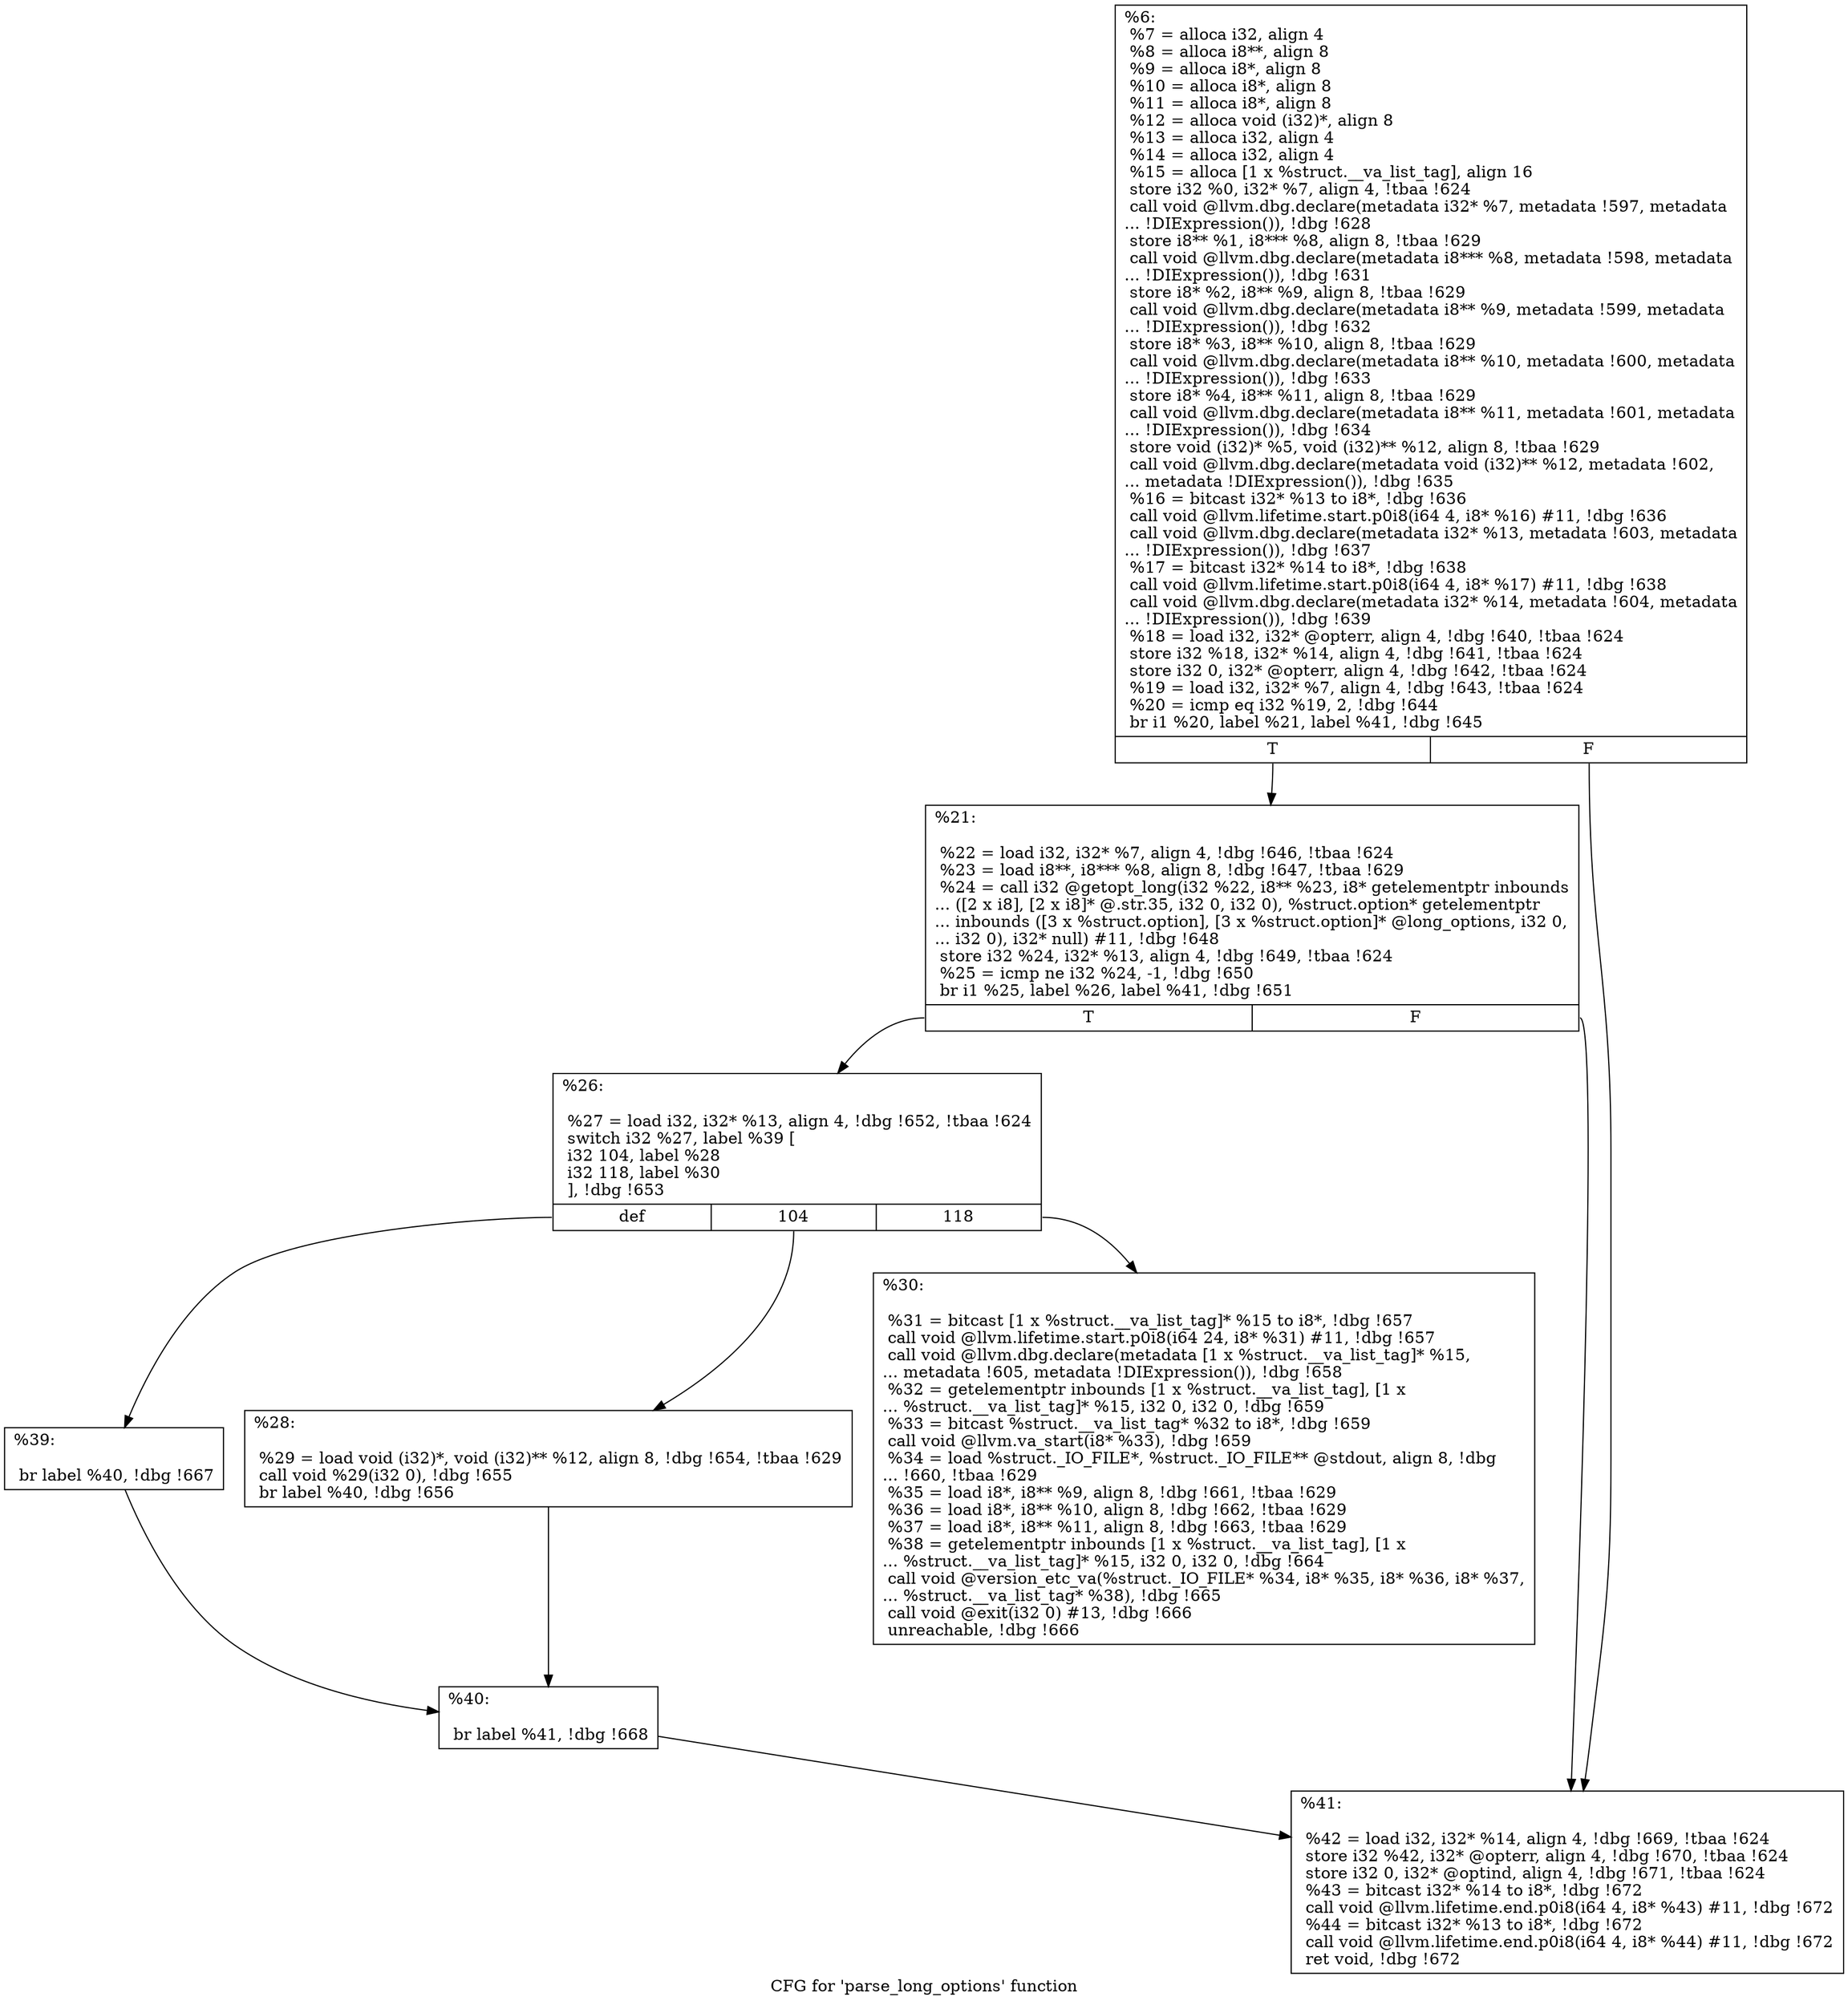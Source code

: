 digraph "CFG for 'parse_long_options' function" {
	label="CFG for 'parse_long_options' function";

	Node0x9113d0 [shape=record,label="{%6:\l  %7 = alloca i32, align 4\l  %8 = alloca i8**, align 8\l  %9 = alloca i8*, align 8\l  %10 = alloca i8*, align 8\l  %11 = alloca i8*, align 8\l  %12 = alloca void (i32)*, align 8\l  %13 = alloca i32, align 4\l  %14 = alloca i32, align 4\l  %15 = alloca [1 x %struct.__va_list_tag], align 16\l  store i32 %0, i32* %7, align 4, !tbaa !624\l  call void @llvm.dbg.declare(metadata i32* %7, metadata !597, metadata\l... !DIExpression()), !dbg !628\l  store i8** %1, i8*** %8, align 8, !tbaa !629\l  call void @llvm.dbg.declare(metadata i8*** %8, metadata !598, metadata\l... !DIExpression()), !dbg !631\l  store i8* %2, i8** %9, align 8, !tbaa !629\l  call void @llvm.dbg.declare(metadata i8** %9, metadata !599, metadata\l... !DIExpression()), !dbg !632\l  store i8* %3, i8** %10, align 8, !tbaa !629\l  call void @llvm.dbg.declare(metadata i8** %10, metadata !600, metadata\l... !DIExpression()), !dbg !633\l  store i8* %4, i8** %11, align 8, !tbaa !629\l  call void @llvm.dbg.declare(metadata i8** %11, metadata !601, metadata\l... !DIExpression()), !dbg !634\l  store void (i32)* %5, void (i32)** %12, align 8, !tbaa !629\l  call void @llvm.dbg.declare(metadata void (i32)** %12, metadata !602,\l... metadata !DIExpression()), !dbg !635\l  %16 = bitcast i32* %13 to i8*, !dbg !636\l  call void @llvm.lifetime.start.p0i8(i64 4, i8* %16) #11, !dbg !636\l  call void @llvm.dbg.declare(metadata i32* %13, metadata !603, metadata\l... !DIExpression()), !dbg !637\l  %17 = bitcast i32* %14 to i8*, !dbg !638\l  call void @llvm.lifetime.start.p0i8(i64 4, i8* %17) #11, !dbg !638\l  call void @llvm.dbg.declare(metadata i32* %14, metadata !604, metadata\l... !DIExpression()), !dbg !639\l  %18 = load i32, i32* @opterr, align 4, !dbg !640, !tbaa !624\l  store i32 %18, i32* %14, align 4, !dbg !641, !tbaa !624\l  store i32 0, i32* @opterr, align 4, !dbg !642, !tbaa !624\l  %19 = load i32, i32* %7, align 4, !dbg !643, !tbaa !624\l  %20 = icmp eq i32 %19, 2, !dbg !644\l  br i1 %20, label %21, label %41, !dbg !645\l|{<s0>T|<s1>F}}"];
	Node0x9113d0:s0 -> Node0x911420;
	Node0x9113d0:s1 -> Node0x911600;
	Node0x911420 [shape=record,label="{%21:\l\l  %22 = load i32, i32* %7, align 4, !dbg !646, !tbaa !624\l  %23 = load i8**, i8*** %8, align 8, !dbg !647, !tbaa !629\l  %24 = call i32 @getopt_long(i32 %22, i8** %23, i8* getelementptr inbounds\l... ([2 x i8], [2 x i8]* @.str.35, i32 0, i32 0), %struct.option* getelementptr\l... inbounds ([3 x %struct.option], [3 x %struct.option]* @long_options, i32 0,\l... i32 0), i32* null) #11, !dbg !648\l  store i32 %24, i32* %13, align 4, !dbg !649, !tbaa !624\l  %25 = icmp ne i32 %24, -1, !dbg !650\l  br i1 %25, label %26, label %41, !dbg !651\l|{<s0>T|<s1>F}}"];
	Node0x911420:s0 -> Node0x911470;
	Node0x911420:s1 -> Node0x911600;
	Node0x911470 [shape=record,label="{%26:\l\l  %27 = load i32, i32* %13, align 4, !dbg !652, !tbaa !624\l  switch i32 %27, label %39 [\l    i32 104, label %28\l    i32 118, label %30\l  ], !dbg !653\l|{<s0>def|<s1>104|<s2>118}}"];
	Node0x911470:s0 -> Node0x911560;
	Node0x911470:s1 -> Node0x9114c0;
	Node0x911470:s2 -> Node0x911510;
	Node0x9114c0 [shape=record,label="{%28:\l\l  %29 = load void (i32)*, void (i32)** %12, align 8, !dbg !654, !tbaa !629\l  call void %29(i32 0), !dbg !655\l  br label %40, !dbg !656\l}"];
	Node0x9114c0 -> Node0x9115b0;
	Node0x911510 [shape=record,label="{%30:\l\l  %31 = bitcast [1 x %struct.__va_list_tag]* %15 to i8*, !dbg !657\l  call void @llvm.lifetime.start.p0i8(i64 24, i8* %31) #11, !dbg !657\l  call void @llvm.dbg.declare(metadata [1 x %struct.__va_list_tag]* %15,\l... metadata !605, metadata !DIExpression()), !dbg !658\l  %32 = getelementptr inbounds [1 x %struct.__va_list_tag], [1 x\l... %struct.__va_list_tag]* %15, i32 0, i32 0, !dbg !659\l  %33 = bitcast %struct.__va_list_tag* %32 to i8*, !dbg !659\l  call void @llvm.va_start(i8* %33), !dbg !659\l  %34 = load %struct._IO_FILE*, %struct._IO_FILE** @stdout, align 8, !dbg\l... !660, !tbaa !629\l  %35 = load i8*, i8** %9, align 8, !dbg !661, !tbaa !629\l  %36 = load i8*, i8** %10, align 8, !dbg !662, !tbaa !629\l  %37 = load i8*, i8** %11, align 8, !dbg !663, !tbaa !629\l  %38 = getelementptr inbounds [1 x %struct.__va_list_tag], [1 x\l... %struct.__va_list_tag]* %15, i32 0, i32 0, !dbg !664\l  call void @version_etc_va(%struct._IO_FILE* %34, i8* %35, i8* %36, i8* %37,\l... %struct.__va_list_tag* %38), !dbg !665\l  call void @exit(i32 0) #13, !dbg !666\l  unreachable, !dbg !666\l}"];
	Node0x911560 [shape=record,label="{%39:\l\l  br label %40, !dbg !667\l}"];
	Node0x911560 -> Node0x9115b0;
	Node0x9115b0 [shape=record,label="{%40:\l\l  br label %41, !dbg !668\l}"];
	Node0x9115b0 -> Node0x911600;
	Node0x911600 [shape=record,label="{%41:\l\l  %42 = load i32, i32* %14, align 4, !dbg !669, !tbaa !624\l  store i32 %42, i32* @opterr, align 4, !dbg !670, !tbaa !624\l  store i32 0, i32* @optind, align 4, !dbg !671, !tbaa !624\l  %43 = bitcast i32* %14 to i8*, !dbg !672\l  call void @llvm.lifetime.end.p0i8(i64 4, i8* %43) #11, !dbg !672\l  %44 = bitcast i32* %13 to i8*, !dbg !672\l  call void @llvm.lifetime.end.p0i8(i64 4, i8* %44) #11, !dbg !672\l  ret void, !dbg !672\l}"];
}
